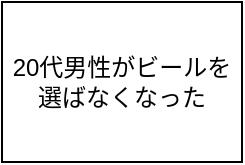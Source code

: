 <mxfile version="24.5.4" type="github">
  <diagram name="ページ1" id="ml-EufTLL1ciN_PFBO6o">
    <mxGraphModel dx="1890" dy="1247" grid="1" gridSize="10" guides="1" tooltips="1" connect="1" arrows="1" fold="1" page="1" pageScale="1" pageWidth="827" pageHeight="1169" math="0" shadow="0">
      <root>
        <mxCell id="0" />
        <mxCell id="1" parent="0" />
        <mxCell id="yZ8EO3ioNIBK66teOyiP-1" value="20代男性がビールを選ばなくなった" style="rounded=0;whiteSpace=wrap;html=1;" vertex="1" parent="1">
          <mxGeometry x="160" y="360" width="120" height="80" as="geometry" />
        </mxCell>
      </root>
    </mxGraphModel>
  </diagram>
</mxfile>
